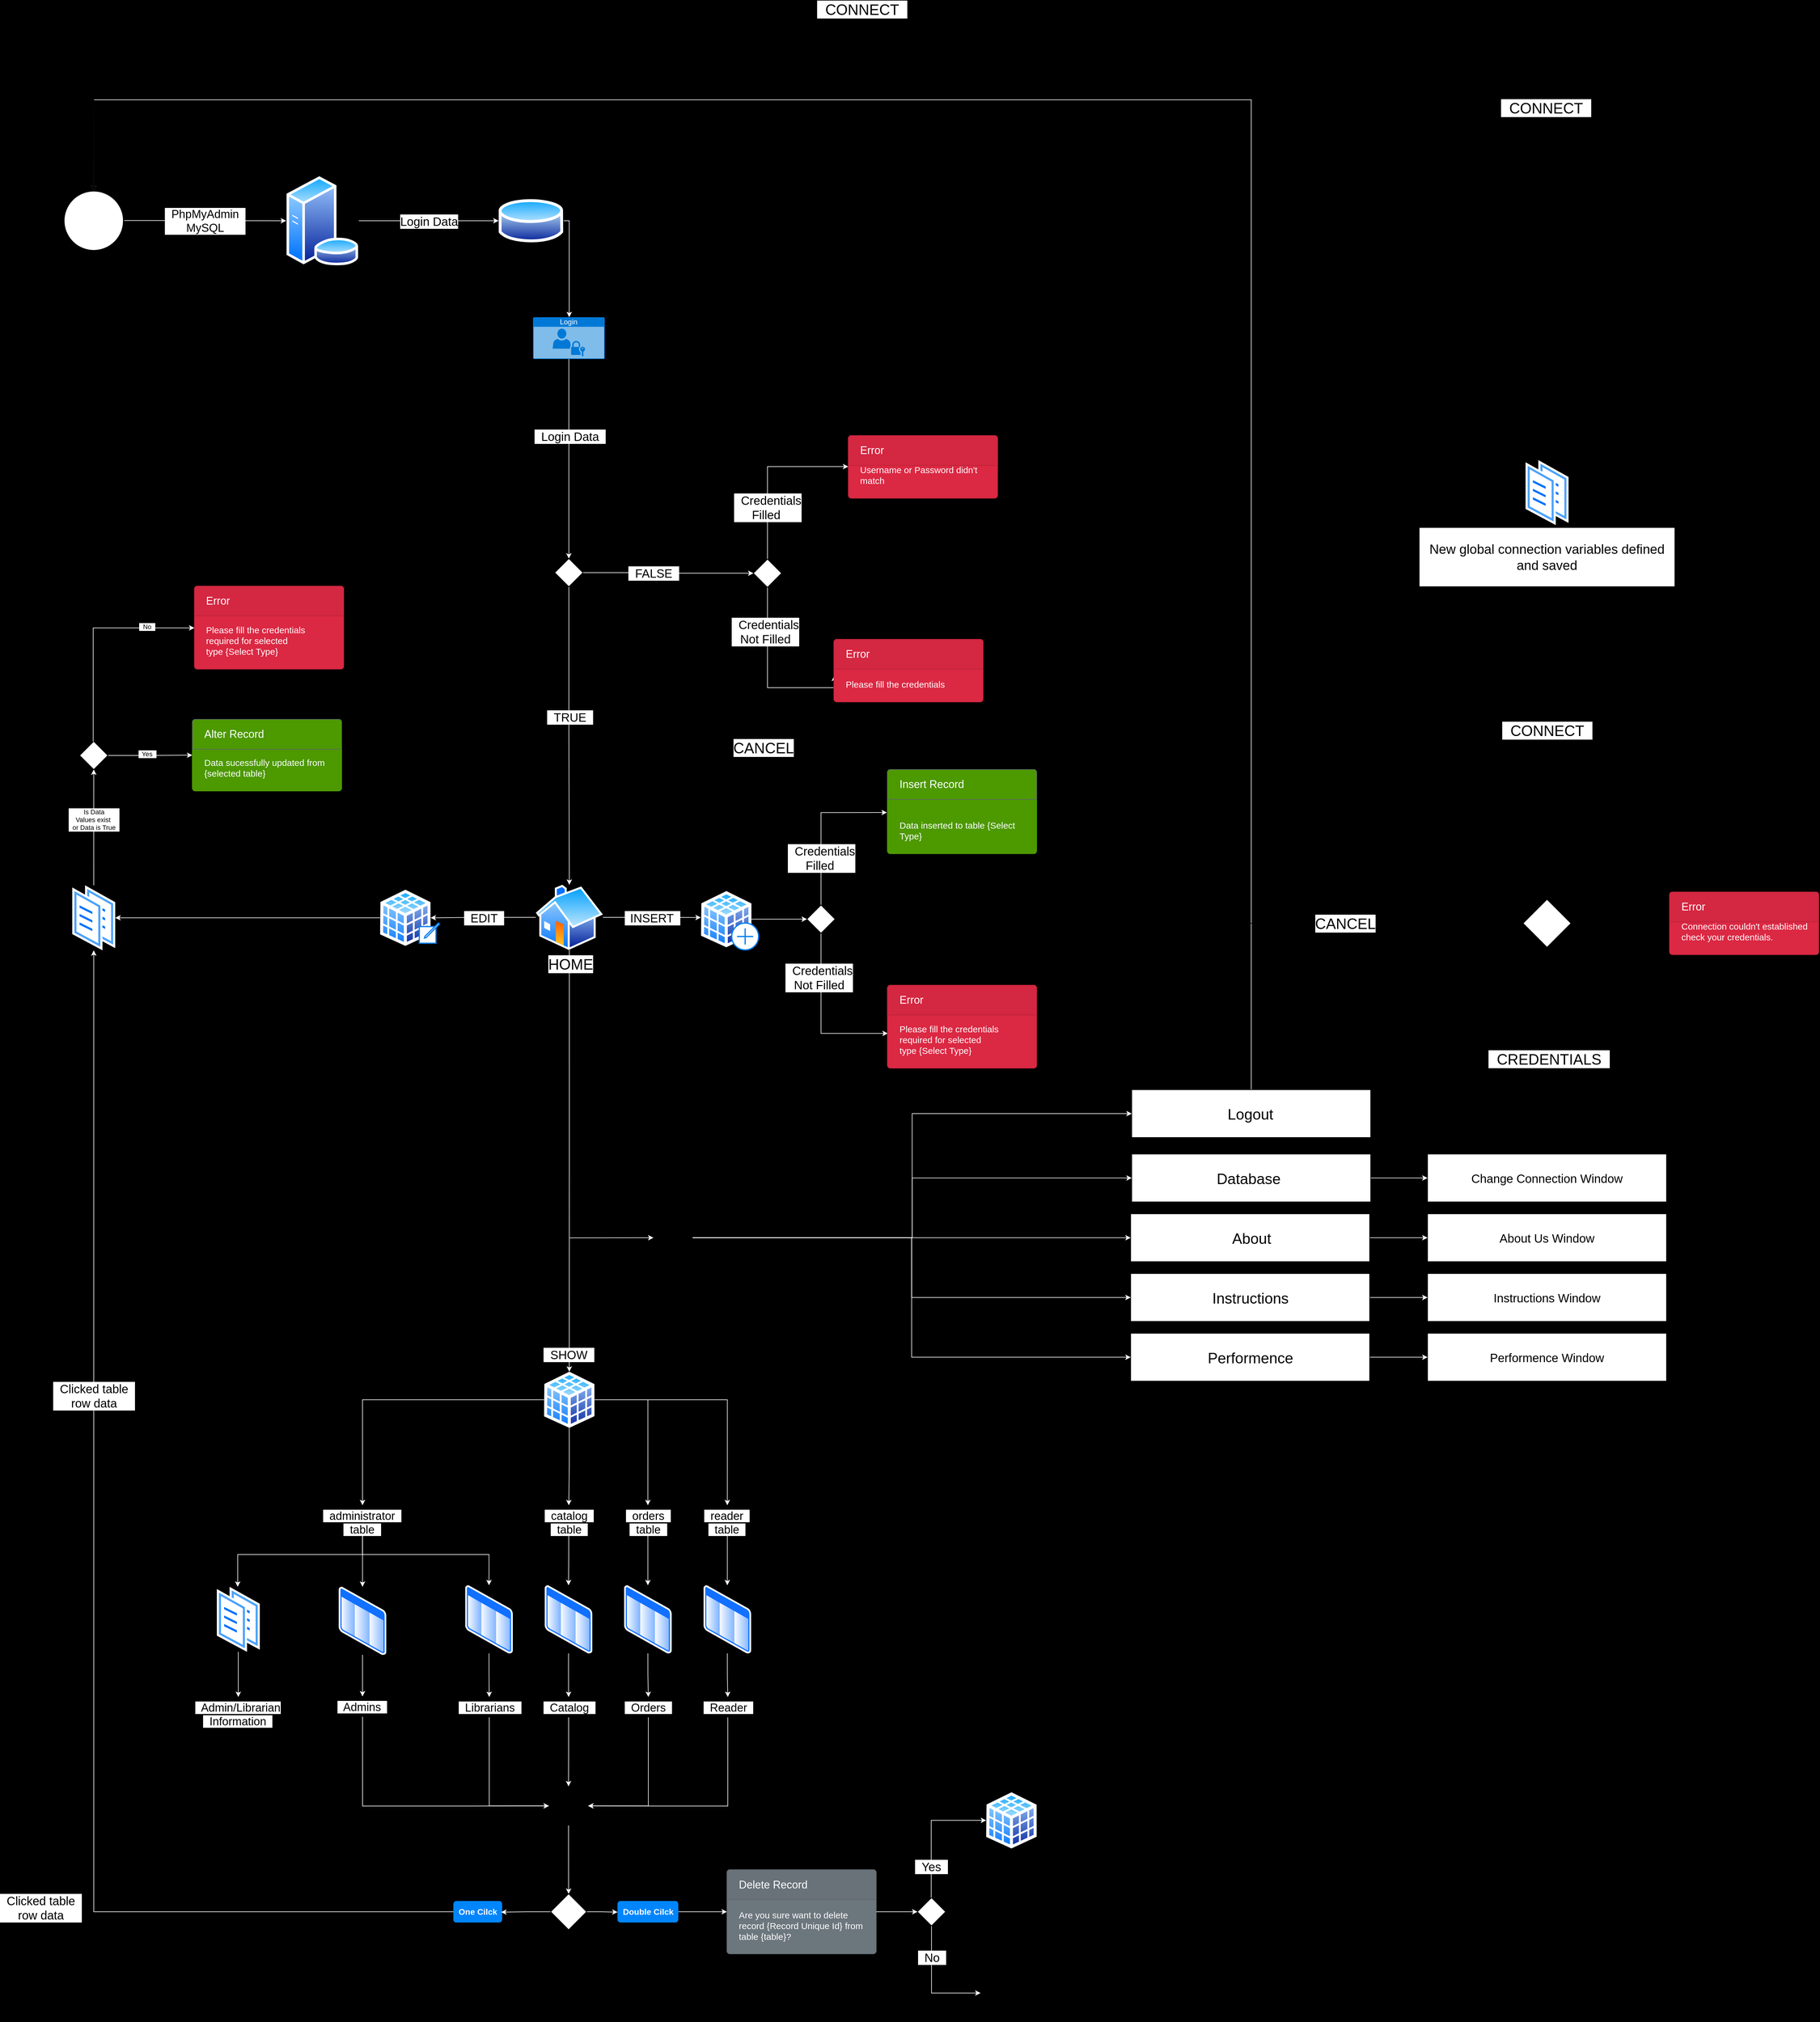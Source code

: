 <mxfile version="21.1.2" type="device">
  <diagram name="Page-1" id="e3a06f82-3646-2815-327d-82caf3d4e204">
    <mxGraphModel dx="4780" dy="3826" grid="0" gridSize="10" guides="1" tooltips="1" connect="1" arrows="1" fold="1" page="1" pageScale="1.5" pageWidth="1169" pageHeight="826" background="#000000" math="0" shadow="0">
      <root>
        <mxCell id="0" style=";html=1;" />
        <mxCell id="1" style=";html=1;" parent="0" />
        <mxCell id="ROPBf6oA_unDlz0H3pI--160" style="edgeStyle=orthogonalEdgeStyle;rounded=0;orthogonalLoop=1;jettySize=auto;html=1;entryX=0.5;entryY=0;entryDx=0;entryDy=0;entryPerimeter=0;strokeColor=#FFFFFF;" parent="1" edge="1">
          <mxGeometry relative="1" as="geometry">
            <mxPoint x="1248.89" y="-271.5" as="sourcePoint" />
            <mxPoint x="1258.37" y="-110" as="targetPoint" />
            <Array as="points">
              <mxPoint x="1258" y="-271" />
              <mxPoint x="1258" y="-110" />
            </Array>
          </mxGeometry>
        </mxCell>
        <mxCell id="ROPBf6oA_unDlz0H3pI--24" value="" style="image;aspect=fixed;perimeter=ellipsePerimeter;html=1;align=center;shadow=0;dashed=0;spacingTop=3;image=img/lib/active_directory/database.svg;" parent="1" vertex="1">
          <mxGeometry x="1139.78" y="-311.5" width="108.11" height="80" as="geometry" />
        </mxCell>
        <mxCell id="ROPBf6oA_unDlz0H3pI--25" value="" style="endArrow=classic;html=1;rounded=0;strokeColor=#FFFFFF;" parent="1" edge="1">
          <mxGeometry relative="1" as="geometry">
            <mxPoint x="511.97" y="-271.88" as="sourcePoint" />
            <mxPoint x="783.97" y="-271.5" as="targetPoint" />
          </mxGeometry>
        </mxCell>
        <mxCell id="ROPBf6oA_unDlz0H3pI--26" value="&lt;font style=&quot;font-size: 19px;&quot;&gt;&amp;nbsp; PhpMyAdmin&amp;nbsp;&amp;nbsp;&lt;br&gt;MySQL&lt;/font&gt;" style="edgeLabel;resizable=0;html=1;align=center;verticalAlign=middle;" parent="ROPBf6oA_unDlz0H3pI--25" connectable="0" vertex="1">
          <mxGeometry relative="1" as="geometry" />
        </mxCell>
        <mxCell id="ROPBf6oA_unDlz0H3pI--49" style="edgeStyle=orthogonalEdgeStyle;rounded=0;orthogonalLoop=1;jettySize=auto;html=1;entryX=0.5;entryY=0;entryDx=0;entryDy=0;strokeColor=#FFFFFF;" parent="1" source="ROPBf6oA_unDlz0H3pI--36" target="ROPBf6oA_unDlz0H3pI--41" edge="1">
          <mxGeometry relative="1" as="geometry" />
        </mxCell>
        <mxCell id="ROPBf6oA_unDlz0H3pI--36" value="" style="image;aspect=fixed;perimeter=ellipsePerimeter;html=1;align=center;shadow=0;dashed=0;spacingTop=3;image=img/lib/active_directory/list.svg;" parent="1" vertex="1">
          <mxGeometry x="1216.93" y="2012.5" width="79.8" height="114" as="geometry" />
        </mxCell>
        <mxCell id="ROPBf6oA_unDlz0H3pI--48" style="edgeStyle=orthogonalEdgeStyle;rounded=0;orthogonalLoop=1;jettySize=auto;html=1;entryX=0.5;entryY=0;entryDx=0;entryDy=0;strokeColor=#FFFFFF;" parent="1" source="ROPBf6oA_unDlz0H3pI--37" target="ROPBf6oA_unDlz0H3pI--44" edge="1">
          <mxGeometry relative="1" as="geometry" />
        </mxCell>
        <mxCell id="ROPBf6oA_unDlz0H3pI--37" value="" style="image;aspect=fixed;perimeter=ellipsePerimeter;html=1;align=center;shadow=0;dashed=0;spacingTop=3;image=img/lib/active_directory/list.svg;" parent="1" vertex="1">
          <mxGeometry x="1349.78" y="2012.5" width="79.8" height="114" as="geometry" />
        </mxCell>
        <mxCell id="ROPBf6oA_unDlz0H3pI--46" style="edgeStyle=orthogonalEdgeStyle;rounded=0;orthogonalLoop=1;jettySize=auto;html=1;entryX=0.5;entryY=0;entryDx=0;entryDy=0;strokeColor=#FFFFFF;" parent="1" source="ROPBf6oA_unDlz0H3pI--38" target="ROPBf6oA_unDlz0H3pI--45" edge="1">
          <mxGeometry relative="1" as="geometry" />
        </mxCell>
        <mxCell id="ROPBf6oA_unDlz0H3pI--38" value="" style="image;aspect=fixed;perimeter=ellipsePerimeter;html=1;align=center;shadow=0;dashed=0;spacingTop=3;image=img/lib/active_directory/list.svg;" parent="1" vertex="1">
          <mxGeometry x="1482.78" y="2012.5" width="79.8" height="114" as="geometry" />
        </mxCell>
        <mxCell id="ROPBf6oA_unDlz0H3pI--50" style="edgeStyle=orthogonalEdgeStyle;rounded=0;orthogonalLoop=1;jettySize=auto;html=1;entryX=0.5;entryY=0;entryDx=0;entryDy=0;strokeColor=#FFFFFF;" parent="1" source="ROPBf6oA_unDlz0H3pI--39" target="ROPBf6oA_unDlz0H3pI--42" edge="1">
          <mxGeometry relative="1" as="geometry" />
        </mxCell>
        <mxCell id="ROPBf6oA_unDlz0H3pI--39" value="" style="image;aspect=fixed;perimeter=ellipsePerimeter;html=1;align=center;shadow=0;dashed=0;spacingTop=3;image=img/lib/active_directory/list.svg;" parent="1" vertex="1">
          <mxGeometry x="1083.78" y="2012.5" width="79.8" height="114" as="geometry" />
        </mxCell>
        <mxCell id="ROPBf6oA_unDlz0H3pI--51" style="edgeStyle=orthogonalEdgeStyle;rounded=0;orthogonalLoop=1;jettySize=auto;html=1;entryX=0.5;entryY=0;entryDx=0;entryDy=0;strokeColor=#FFFFFF;" parent="1" source="ROPBf6oA_unDlz0H3pI--40" target="ROPBf6oA_unDlz0H3pI--43" edge="1">
          <mxGeometry relative="1" as="geometry" />
        </mxCell>
        <mxCell id="ROPBf6oA_unDlz0H3pI--40" value="" style="image;aspect=fixed;perimeter=ellipsePerimeter;html=1;align=center;shadow=0;dashed=0;spacingTop=3;image=img/lib/active_directory/list.svg;" parent="1" vertex="1">
          <mxGeometry x="872.01" y="2015" width="79.8" height="114" as="geometry" />
        </mxCell>
        <mxCell id="ROPBf6oA_unDlz0H3pI--79" style="edgeStyle=orthogonalEdgeStyle;rounded=0;orthogonalLoop=1;jettySize=auto;html=1;entryX=0.5;entryY=0;entryDx=0;entryDy=0;strokeColor=#FFFFFF;" parent="1" source="ROPBf6oA_unDlz0H3pI--41" target="ROPBf6oA_unDlz0H3pI--77" edge="1">
          <mxGeometry relative="1" as="geometry" />
        </mxCell>
        <mxCell id="ROPBf6oA_unDlz0H3pI--41" value="&lt;span style=&quot;color: rgb(0, 0, 0); font-family: Helvetica; font-size: 19px; font-style: normal; font-variant-ligatures: normal; font-variant-caps: normal; font-weight: 400; letter-spacing: normal; orphans: 2; text-align: center; text-indent: 0px; text-transform: none; widows: 2; word-spacing: 0px; -webkit-text-stroke-width: 0px; background-color: rgb(255, 255, 255); text-decoration-thickness: initial; text-decoration-style: initial; text-decoration-color: initial; float: none; display: inline !important;&quot;&gt;&amp;nbsp; Catalog&amp;nbsp;&amp;nbsp;&lt;/span&gt;" style="text;whiteSpace=wrap;html=1;" parent="1" vertex="1">
          <mxGeometry x="1212.61" y="2199.5" width="88.77" height="34" as="geometry" />
        </mxCell>
        <mxCell id="ROPBf6oA_unDlz0H3pI--83" style="edgeStyle=orthogonalEdgeStyle;rounded=0;orthogonalLoop=1;jettySize=auto;html=1;entryX=0;entryY=0.5;entryDx=0;entryDy=0;strokeColor=#FFFFFF;" parent="1" source="ROPBf6oA_unDlz0H3pI--42" target="ROPBf6oA_unDlz0H3pI--77" edge="1">
          <mxGeometry relative="1" as="geometry">
            <Array as="points">
              <mxPoint x="1124" y="2382" />
            </Array>
          </mxGeometry>
        </mxCell>
        <mxCell id="ROPBf6oA_unDlz0H3pI--42" value="&lt;div style=&quot;text-align: center;&quot;&gt;&lt;span style=&quot;font-size: 19px; background-color: rgb(255, 255, 255);&quot;&gt;&amp;nbsp; Librarians&amp;nbsp;&amp;nbsp;&lt;/span&gt;&lt;/div&gt;" style="text;whiteSpace=wrap;html=1;fontColor=#000000;" parent="1" vertex="1">
          <mxGeometry x="1070.78" y="2199.5" width="106.6" height="34" as="geometry" />
        </mxCell>
        <mxCell id="ROPBf6oA_unDlz0H3pI--84" style="edgeStyle=orthogonalEdgeStyle;rounded=0;orthogonalLoop=1;jettySize=auto;html=1;entryX=0;entryY=0.5;entryDx=0;entryDy=0;strokeColor=#FFFFFF;" parent="1" source="ROPBf6oA_unDlz0H3pI--43" target="ROPBf6oA_unDlz0H3pI--77" edge="1">
          <mxGeometry relative="1" as="geometry">
            <Array as="points">
              <mxPoint x="912" y="2382" />
              <mxPoint x="1090" y="2382" />
            </Array>
          </mxGeometry>
        </mxCell>
        <mxCell id="ROPBf6oA_unDlz0H3pI--43" value="&lt;div style=&quot;text-align: center;&quot;&gt;&lt;span style=&quot;font-size: 19px; background-color: rgb(255, 255, 255);&quot;&gt;&amp;nbsp; Admins&amp;nbsp;&amp;nbsp;&lt;/span&gt;&lt;/div&gt;" style="text;whiteSpace=wrap;html=1;fontColor=#000000;" parent="1" vertex="1">
          <mxGeometry x="867.58" y="2198.5" width="88.65" height="34" as="geometry" />
        </mxCell>
        <mxCell id="ROPBf6oA_unDlz0H3pI--81" style="edgeStyle=orthogonalEdgeStyle;rounded=0;orthogonalLoop=1;jettySize=auto;html=1;entryX=1;entryY=0.5;entryDx=0;entryDy=0;strokeColor=#FFFFFF;" parent="1" source="ROPBf6oA_unDlz0H3pI--44" target="ROPBf6oA_unDlz0H3pI--77" edge="1">
          <mxGeometry relative="1" as="geometry">
            <Array as="points">
              <mxPoint x="1390" y="2382" />
            </Array>
          </mxGeometry>
        </mxCell>
        <mxCell id="ROPBf6oA_unDlz0H3pI--44" value="&lt;span style=&quot;color: rgb(0, 0, 0); font-family: Helvetica; font-size: 19px; font-style: normal; font-variant-ligatures: normal; font-variant-caps: normal; font-weight: 400; letter-spacing: normal; orphans: 2; text-align: center; text-indent: 0px; text-transform: none; widows: 2; word-spacing: 0px; -webkit-text-stroke-width: 0px; background-color: rgb(255, 255, 255); text-decoration-thickness: initial; text-decoration-style: initial; text-decoration-color: initial; float: none; display: inline !important;&quot;&gt;&amp;nbsp; Orders&amp;nbsp;&amp;nbsp;&lt;/span&gt;" style="text;whiteSpace=wrap;html=1;" parent="1" vertex="1">
          <mxGeometry x="1348.52" y="2199.5" width="83.86" height="34" as="geometry" />
        </mxCell>
        <mxCell id="ROPBf6oA_unDlz0H3pI--82" style="edgeStyle=orthogonalEdgeStyle;rounded=0;orthogonalLoop=1;jettySize=auto;html=1;entryX=1;entryY=0.5;entryDx=0;entryDy=0;strokeColor=#FFFFFF;" parent="1" source="ROPBf6oA_unDlz0H3pI--45" target="ROPBf6oA_unDlz0H3pI--77" edge="1">
          <mxGeometry relative="1" as="geometry">
            <Array as="points">
              <mxPoint x="1523" y="2382" />
              <mxPoint x="1385" y="2382" />
            </Array>
          </mxGeometry>
        </mxCell>
        <mxCell id="ROPBf6oA_unDlz0H3pI--45" value="&lt;span style=&quot;color: rgb(0, 0, 0); font-family: Helvetica; font-size: 19px; font-style: normal; font-variant-ligatures: normal; font-variant-caps: normal; font-weight: 400; letter-spacing: normal; orphans: 2; text-align: center; text-indent: 0px; text-transform: none; widows: 2; word-spacing: 0px; -webkit-text-stroke-width: 0px; background-color: rgb(255, 255, 255); text-decoration-thickness: initial; text-decoration-style: initial; text-decoration-color: initial; float: none; display: inline !important;&quot;&gt;&amp;nbsp; Reader&amp;nbsp;&amp;nbsp;&lt;/span&gt;" style="text;whiteSpace=wrap;html=1;" parent="1" vertex="1">
          <mxGeometry x="1480.52" y="2199.5" width="85.86" height="34" as="geometry" />
        </mxCell>
        <mxCell id="ROPBf6oA_unDlz0H3pI--59" style="edgeStyle=orthogonalEdgeStyle;rounded=0;orthogonalLoop=1;jettySize=auto;html=1;entryX=0.5;entryY=0;entryDx=0;entryDy=0;strokeColor=#FFFFFF;" parent="1" source="ROPBf6oA_unDlz0H3pI--52" target="ROPBf6oA_unDlz0H3pI--40" edge="1">
          <mxGeometry relative="1" as="geometry" />
        </mxCell>
        <mxCell id="ROPBf6oA_unDlz0H3pI--60" style="edgeStyle=orthogonalEdgeStyle;rounded=0;orthogonalLoop=1;jettySize=auto;html=1;entryX=0.5;entryY=0;entryDx=0;entryDy=0;strokeColor=#FFFFFF;" parent="1" source="ROPBf6oA_unDlz0H3pI--52" target="ROPBf6oA_unDlz0H3pI--39" edge="1">
          <mxGeometry relative="1" as="geometry">
            <Array as="points">
              <mxPoint x="912" y="1961" />
              <mxPoint x="1124" y="1961" />
            </Array>
          </mxGeometry>
        </mxCell>
        <mxCell id="ROPBf6oA_unDlz0H3pI--74" style="edgeStyle=orthogonalEdgeStyle;rounded=0;orthogonalLoop=1;jettySize=auto;html=1;entryX=0.5;entryY=0;entryDx=0;entryDy=0;strokeColor=#FFFFFF;" parent="1" source="ROPBf6oA_unDlz0H3pI--52" target="ROPBf6oA_unDlz0H3pI--73" edge="1">
          <mxGeometry relative="1" as="geometry">
            <Array as="points">
              <mxPoint x="912" y="1961" />
              <mxPoint x="703" y="1961" />
              <mxPoint x="703" y="2015" />
            </Array>
          </mxGeometry>
        </mxCell>
        <mxCell id="ROPBf6oA_unDlz0H3pI--52" value="&lt;div style=&quot;text-align: center;&quot;&gt;&lt;span style=&quot;font-size: 19px; background-color: rgb(255, 255, 255);&quot;&gt;&amp;nbsp; administrator&amp;nbsp;&amp;nbsp;&lt;/span&gt;&lt;/div&gt;&lt;div style=&quot;text-align: center;&quot;&gt;&lt;span style=&quot;font-size: 19px; background-color: rgb(255, 255, 255);&quot;&gt;&amp;nbsp; table&amp;nbsp;&amp;nbsp;&lt;/span&gt;&lt;/div&gt;" style="text;whiteSpace=wrap;html=1;fontColor=#000000;" parent="1" vertex="1">
          <mxGeometry x="844.41" y="1878.5" width="135" height="34" as="geometry" />
        </mxCell>
        <mxCell id="ROPBf6oA_unDlz0H3pI--61" style="edgeStyle=orthogonalEdgeStyle;rounded=0;orthogonalLoop=1;jettySize=auto;html=1;entryX=0.5;entryY=0;entryDx=0;entryDy=0;strokeColor=#FFFFFF;" parent="1" source="ROPBf6oA_unDlz0H3pI--53" target="ROPBf6oA_unDlz0H3pI--36" edge="1">
          <mxGeometry relative="1" as="geometry" />
        </mxCell>
        <mxCell id="ROPBf6oA_unDlz0H3pI--53" value="&lt;div style=&quot;text-align: center;&quot;&gt;&lt;span style=&quot;font-size: 19px; background-color: rgb(255, 255, 255);&quot;&gt;&amp;nbsp; catalog&amp;nbsp;&amp;nbsp;&lt;/span&gt;&lt;/div&gt;&lt;div style=&quot;text-align: center;&quot;&gt;&lt;span style=&quot;font-size: 19px; background-color: rgb(255, 255, 255);&quot;&gt;&amp;nbsp; table&amp;nbsp;&amp;nbsp;&lt;/span&gt;&lt;/div&gt;" style="text;whiteSpace=wrap;html=1;fontColor=#000000;" parent="1" vertex="1">
          <mxGeometry x="1214.73" y="1878.5" width="85" height="34" as="geometry" />
        </mxCell>
        <mxCell id="ROPBf6oA_unDlz0H3pI--63" style="edgeStyle=orthogonalEdgeStyle;rounded=0;orthogonalLoop=1;jettySize=auto;html=1;entryX=0.5;entryY=0;entryDx=0;entryDy=0;strokeColor=#FFFFFF;" parent="1" source="ROPBf6oA_unDlz0H3pI--54" target="ROPBf6oA_unDlz0H3pI--37" edge="1">
          <mxGeometry relative="1" as="geometry" />
        </mxCell>
        <mxCell id="ROPBf6oA_unDlz0H3pI--54" value="&lt;div style=&quot;text-align: center;&quot;&gt;&lt;span style=&quot;font-size: 19px; background-color: rgb(255, 255, 255);&quot;&gt;&amp;nbsp; orders&amp;nbsp;&amp;nbsp;&lt;/span&gt;&lt;/div&gt;&lt;div style=&quot;text-align: center;&quot;&gt;&lt;span style=&quot;font-size: 19px; background-color: rgb(255, 255, 255);&quot;&gt;&amp;nbsp; table&amp;nbsp;&amp;nbsp;&lt;/span&gt;&lt;/div&gt;" style="text;whiteSpace=wrap;html=1;fontColor=#000000;" parent="1" vertex="1">
          <mxGeometry x="1351.18" y="1878.5" width="77" height="34" as="geometry" />
        </mxCell>
        <mxCell id="ROPBf6oA_unDlz0H3pI--64" style="edgeStyle=orthogonalEdgeStyle;rounded=0;orthogonalLoop=1;jettySize=auto;html=1;entryX=0.5;entryY=0;entryDx=0;entryDy=0;strokeColor=#FFFFFF;" parent="1" source="ROPBf6oA_unDlz0H3pI--55" target="ROPBf6oA_unDlz0H3pI--38" edge="1">
          <mxGeometry relative="1" as="geometry" />
        </mxCell>
        <mxCell id="ROPBf6oA_unDlz0H3pI--55" value="&lt;div style=&quot;text-align: center;&quot;&gt;&lt;span style=&quot;font-size: 19px; background-color: rgb(255, 255, 255);&quot;&gt;&amp;nbsp; reader&amp;nbsp;&amp;nbsp;&lt;/span&gt;&lt;/div&gt;&lt;div style=&quot;text-align: center;&quot;&gt;&lt;span style=&quot;font-size: 19px; background-color: rgb(255, 255, 255);&quot;&gt;&amp;nbsp; table&amp;nbsp;&amp;nbsp;&lt;/span&gt;&lt;/div&gt;" style="text;whiteSpace=wrap;html=1;fontColor=#000000;" parent="1" vertex="1">
          <mxGeometry x="1482.18" y="1878.5" width="81" height="34" as="geometry" />
        </mxCell>
        <mxCell id="ROPBf6oA_unDlz0H3pI--65" style="edgeStyle=orthogonalEdgeStyle;rounded=0;orthogonalLoop=1;jettySize=auto;html=1;entryX=0.5;entryY=0;entryDx=0;entryDy=0;strokeColor=#FFFFFF;" parent="1" source="ROPBf6oA_unDlz0H3pI--57" target="ROPBf6oA_unDlz0H3pI--52" edge="1">
          <mxGeometry relative="1" as="geometry" />
        </mxCell>
        <mxCell id="ROPBf6oA_unDlz0H3pI--66" style="edgeStyle=orthogonalEdgeStyle;rounded=0;orthogonalLoop=1;jettySize=auto;html=1;entryX=0.5;entryY=0;entryDx=0;entryDy=0;strokeColor=#FFFFFF;" parent="1" source="ROPBf6oA_unDlz0H3pI--57" target="ROPBf6oA_unDlz0H3pI--53" edge="1">
          <mxGeometry relative="1" as="geometry" />
        </mxCell>
        <mxCell id="ROPBf6oA_unDlz0H3pI--67" style="edgeStyle=orthogonalEdgeStyle;rounded=0;orthogonalLoop=1;jettySize=auto;html=1;entryX=0.5;entryY=0;entryDx=0;entryDy=0;strokeColor=#FFFFFF;" parent="1" source="ROPBf6oA_unDlz0H3pI--57" target="ROPBf6oA_unDlz0H3pI--54" edge="1">
          <mxGeometry relative="1" as="geometry" />
        </mxCell>
        <mxCell id="ROPBf6oA_unDlz0H3pI--68" style="edgeStyle=orthogonalEdgeStyle;rounded=0;orthogonalLoop=1;jettySize=auto;html=1;entryX=0.5;entryY=0;entryDx=0;entryDy=0;strokeColor=#FFFFFF;" parent="1" source="ROPBf6oA_unDlz0H3pI--57" target="ROPBf6oA_unDlz0H3pI--55" edge="1">
          <mxGeometry relative="1" as="geometry" />
        </mxCell>
        <mxCell id="ROPBf6oA_unDlz0H3pI--57" value="" style="image;aspect=fixed;perimeter=ellipsePerimeter;html=1;align=center;shadow=0;dashed=0;spacingTop=3;image=img/lib/active_directory/database_cube.svg;" parent="1" vertex="1">
          <mxGeometry x="1215.76" y="1655" width="84.6" height="94" as="geometry" />
        </mxCell>
        <mxCell id="ROPBf6oA_unDlz0H3pI--179" style="edgeStyle=orthogonalEdgeStyle;rounded=0;orthogonalLoop=1;jettySize=auto;html=1;entryX=0;entryY=0.5;entryDx=0;entryDy=0;strokeColor=#FFFFFF;" parent="1" source="ROPBf6oA_unDlz0H3pI--69" target="ROPBf6oA_unDlz0H3pI--24" edge="1">
          <mxGeometry relative="1" as="geometry" />
        </mxCell>
        <mxCell id="ROPBf6oA_unDlz0H3pI--180" value="&lt;font style=&quot;font-size: 20px;&quot;&gt;Login Data&lt;/font&gt;" style="edgeLabel;html=1;align=center;verticalAlign=middle;resizable=0;points=[];" parent="ROPBf6oA_unDlz0H3pI--179" vertex="1" connectable="0">
          <mxGeometry x="-0.209" y="-3" relative="1" as="geometry">
            <mxPoint x="25" y="-3" as="offset" />
          </mxGeometry>
        </mxCell>
        <mxCell id="ROPBf6oA_unDlz0H3pI--69" value="" style="image;aspect=fixed;perimeter=ellipsePerimeter;html=1;align=center;shadow=0;dashed=0;spacingTop=3;image=img/lib/active_directory/database_server.svg;" parent="1" vertex="1">
          <mxGeometry x="783.52" y="-346" width="122.18" height="149" as="geometry" />
        </mxCell>
        <mxCell id="ROPBf6oA_unDlz0H3pI--76" style="edgeStyle=orthogonalEdgeStyle;rounded=0;orthogonalLoop=1;jettySize=auto;html=1;entryX=0.5;entryY=0;entryDx=0;entryDy=0;strokeColor=#FFFFFF;" parent="1" source="ROPBf6oA_unDlz0H3pI--73" target="ROPBf6oA_unDlz0H3pI--75" edge="1">
          <mxGeometry relative="1" as="geometry" />
        </mxCell>
        <mxCell id="ROPBf6oA_unDlz0H3pI--73" value="" style="image;aspect=fixed;perimeter=ellipsePerimeter;html=1;align=center;shadow=0;dashed=0;spacingTop=3;image=img/lib/active_directory/documents.svg;" parent="1" vertex="1">
          <mxGeometry x="668" y="2015" width="71.94" height="109" as="geometry" />
        </mxCell>
        <mxCell id="ROPBf6oA_unDlz0H3pI--75" value="&lt;div style=&quot;text-align: center;&quot;&gt;&lt;span style=&quot;font-size: 19px; background-color: rgb(255, 255, 255);&quot;&gt;&amp;nbsp; Admin/Librarian&lt;/span&gt;&lt;/div&gt;&lt;div style=&quot;text-align: center;&quot;&gt;&lt;span style=&quot;font-size: 19px; background-color: rgb(255, 255, 255);&quot;&gt;&amp;nbsp; Information&amp;nbsp;&amp;nbsp;&lt;/span&gt;&lt;/div&gt;" style="text;whiteSpace=wrap;html=1;fontColor=#000000;" parent="1" vertex="1">
          <mxGeometry x="630.47" y="2199.5" width="147" height="34" as="geometry" />
        </mxCell>
        <mxCell id="ROPBf6oA_unDlz0H3pI--121" style="edgeStyle=orthogonalEdgeStyle;rounded=0;orthogonalLoop=1;jettySize=auto;html=1;entryX=0.5;entryY=0;entryDx=0;entryDy=0;strokeColor=#FFFFFF;" parent="1" source="ROPBf6oA_unDlz0H3pI--77" target="ROPBf6oA_unDlz0H3pI--117" edge="1">
          <mxGeometry relative="1" as="geometry" />
        </mxCell>
        <mxCell id="ROPBf6oA_unDlz0H3pI--77" value="" style="shape=image;html=1;verticalAlign=top;verticalLabelPosition=bottom;labelBackgroundColor=#FFFFFF;imageAspect=0;aspect=fixed;image=https://cdn1.iconfinder.com/data/icons/hawcons/32/699552-icon-27-one-finger-click-128.png;fontColor=#FFFFFF;imageBackground=none;imageBorder=none;" parent="1" vertex="1">
          <mxGeometry x="1224.08" y="2349" width="65.5" height="65.5" as="geometry" />
        </mxCell>
        <mxCell id="ROPBf6oA_unDlz0H3pI--128" style="edgeStyle=orthogonalEdgeStyle;rounded=0;orthogonalLoop=1;jettySize=auto;html=1;entryX=0.5;entryY=1;entryDx=0;entryDy=0;strokeColor=#FFFFFF;" parent="1" source="ROPBf6oA_unDlz0H3pI--85" target="ROPBf6oA_unDlz0H3pI--127" edge="1">
          <mxGeometry width="421.003" height="1962.002" relative="1" as="geometry" />
        </mxCell>
        <mxCell id="ROPBf6oA_unDlz0H3pI--129" value="&lt;font style=&quot;font-size: 20px;&quot;&gt;&amp;nbsp; Clicked table&amp;nbsp;&amp;nbsp;&lt;br&gt;row data&lt;/font&gt;" style="edgeLabel;html=1;align=center;verticalAlign=middle;resizable=0;points=[];" parent="ROPBf6oA_unDlz0H3pI--128" vertex="1" connectable="0">
          <mxGeometry x="0.222" y="-1" relative="1" as="geometry">
            <mxPoint x="-1" y="-115" as="offset" />
          </mxGeometry>
        </mxCell>
        <mxCell id="ROPBf6oA_unDlz0H3pI--130" value="&lt;font style=&quot;font-size: 20px;&quot;&gt;&amp;nbsp; Clicked table&amp;nbsp;&amp;nbsp;&lt;br&gt;row data&lt;/font&gt;" style="edgeLabel;html=1;align=center;verticalAlign=middle;resizable=0;points=[];" parent="ROPBf6oA_unDlz0H3pI--128" vertex="1" connectable="0">
          <mxGeometry x="373.003" y="2552.002" as="geometry" />
        </mxCell>
        <mxCell id="ROPBf6oA_unDlz0H3pI--85" value="&amp;nbsp;One Cilck" style="html=1;shadow=0;dashed=0;shape=mxgraph.bootstrap.rrect;rSize=5;strokeColor=none;strokeWidth=1;fillColor=#0085FC;fontColor=#FFFFFF;whiteSpace=wrap;align=left;verticalAlign=middle;spacingLeft=0;fontStyle=1;fontSize=14;spacing=5;" parent="1" vertex="1">
          <mxGeometry x="1064" y="2541" width="81.68" height="36" as="geometry" />
        </mxCell>
        <mxCell id="ROPBf6oA_unDlz0H3pI--94" style="edgeStyle=orthogonalEdgeStyle;rounded=0;orthogonalLoop=1;jettySize=auto;html=1;fontColor=#FFFFFF;strokeColor=#FFFFFF;" parent="1" source="ROPBf6oA_unDlz0H3pI--86" target="ROPBf6oA_unDlz0H3pI--89" edge="1">
          <mxGeometry relative="1" as="geometry" />
        </mxCell>
        <mxCell id="ROPBf6oA_unDlz0H3pI--86" value="&amp;nbsp;Double Cilck" style="html=1;shadow=0;dashed=0;shape=mxgraph.bootstrap.rrect;rSize=5;strokeColor=none;strokeWidth=1;fillColor=#0085FC;fontColor=#FFFFFF;whiteSpace=wrap;align=left;verticalAlign=middle;spacingLeft=0;fontStyle=1;fontSize=14;spacing=5;" parent="1" vertex="1">
          <mxGeometry x="1338.74" y="2541" width="101.89" height="36" as="geometry" />
        </mxCell>
        <mxCell id="ROPBf6oA_unDlz0H3pI--97" value="&lt;font style=&quot;font-size: 20px;&quot;&gt;&amp;nbsp; Yes&amp;nbsp;&amp;nbsp;&lt;/font&gt;" style="edgeStyle=orthogonalEdgeStyle;rounded=0;orthogonalLoop=1;jettySize=auto;html=1;entryX=0;entryY=0.5;entryDx=0;entryDy=0;strokeColor=#FFFFFF;" parent="1" source="ROPBf6oA_unDlz0H3pI--89" target="ROPBf6oA_unDlz0H3pI--96" edge="1">
          <mxGeometry relative="1" as="geometry" />
        </mxCell>
        <mxCell id="ROPBf6oA_unDlz0H3pI--102" style="edgeStyle=orthogonalEdgeStyle;rounded=0;orthogonalLoop=1;jettySize=auto;html=1;entryX=0;entryY=0.5;entryDx=0;entryDy=0;strokeColor=#FFFFFF;" parent="1" source="ROPBf6oA_unDlz0H3pI--113" target="ROPBf6oA_unDlz0H3pI--101" edge="1">
          <mxGeometry relative="1" as="geometry">
            <Array as="points">
              <mxPoint x="1864" y="2559" />
              <mxPoint x="1864" y="2695" />
            </Array>
          </mxGeometry>
        </mxCell>
        <mxCell id="ROPBf6oA_unDlz0H3pI--116" value="&lt;font style=&quot;font-size: 20px;&quot;&gt;&amp;nbsp; No&amp;nbsp;&amp;nbsp;&lt;/font&gt;" style="edgeLabel;html=1;align=center;verticalAlign=middle;resizable=0;points=[];" parent="ROPBf6oA_unDlz0H3pI--102" vertex="1" connectable="0">
          <mxGeometry x="-0.165" y="3" relative="1" as="geometry">
            <mxPoint x="-3" y="-29" as="offset" />
          </mxGeometry>
        </mxCell>
        <mxCell id="ROPBf6oA_unDlz0H3pI--89" value="&lt;font style=&quot;font-size: 15px;&quot;&gt;Are you sure want to delete record {Record Unique Id} from table {table}?&lt;/font&gt;" style="html=1;shadow=0;dashed=0;shape=mxgraph.bootstrap.rrect;rSize=5;strokeColor=#5B646A;html=1;whiteSpace=wrap;fillColor=#6C767D;fontColor=#ffffff;verticalAlign=bottom;align=left;spacing=20;spacingBottom=0;fontSize=14;" parent="1" vertex="1">
          <mxGeometry x="1522" y="2488.5" width="250" height="141" as="geometry" />
        </mxCell>
        <mxCell id="ROPBf6oA_unDlz0H3pI--90" value="Delete Record" style="html=1;shadow=0;dashed=0;shape=mxgraph.bootstrap.topButton;rSize=5;perimeter=none;whiteSpace=wrap;fillColor=#697279;strokeColor=#5B646A;fontColor=#ffffff;resizeWidth=1;fontSize=18;align=left;spacing=20;" parent="ROPBf6oA_unDlz0H3pI--89" vertex="1">
          <mxGeometry width="250" height="50" relative="1" as="geometry" />
        </mxCell>
        <mxCell id="ROPBf6oA_unDlz0H3pI--96" value="" style="image;aspect=fixed;perimeter=ellipsePerimeter;html=1;align=center;shadow=0;dashed=0;spacingTop=3;image=img/lib/active_directory/database_cube.svg;" parent="1" vertex="1">
          <mxGeometry x="1956" y="2359" width="84.6" height="94" as="geometry" />
        </mxCell>
        <mxCell id="ROPBf6oA_unDlz0H3pI--100" value="" style="shape=image;html=1;verticalAlign=top;verticalLabelPosition=bottom;labelBackgroundColor=#ffffff;imageAspect=0;aspect=fixed;image=https://cdn4.iconfinder.com/data/icons/essentials-74/24/013_-_Trash-128.png" parent="1" vertex="1">
          <mxGeometry x="2007" y="2414.5" width="45" height="45" as="geometry" />
        </mxCell>
        <mxCell id="ROPBf6oA_unDlz0H3pI--101" value="" style="shape=image;html=1;verticalAlign=top;verticalLabelPosition=bottom;labelBackgroundColor=#ffffff;imageAspect=0;aspect=fixed;image=https://cdn4.iconfinder.com/data/icons/evil-icons-user-interface/64/close2-128.png" parent="1" vertex="1">
          <mxGeometry x="1946.6" y="2648" width="94" height="94" as="geometry" />
        </mxCell>
        <mxCell id="ROPBf6oA_unDlz0H3pI--105" style="edgeStyle=orthogonalEdgeStyle;rounded=0;orthogonalLoop=1;jettySize=auto;html=1;entryX=0.495;entryY=-0.045;entryDx=0;entryDy=0;entryPerimeter=0;" parent="1" source="ROPBf6oA_unDlz0H3pI--104" target="ROPBf6oA_unDlz0H3pI--57" edge="1">
          <mxGeometry relative="1" as="geometry" />
        </mxCell>
        <mxCell id="ROPBf6oA_unDlz0H3pI--106" style="edgeStyle=orthogonalEdgeStyle;rounded=0;orthogonalLoop=1;jettySize=auto;html=1;entryX=0.5;entryY=0;entryDx=0;entryDy=0;strokeColor=#FFFFFF;" parent="1" source="ROPBf6oA_unDlz0H3pI--104" target="ROPBf6oA_unDlz0H3pI--57" edge="1">
          <mxGeometry relative="1" as="geometry" />
        </mxCell>
        <mxCell id="ROPBf6oA_unDlz0H3pI--111" value="&lt;font style=&quot;font-size: 20px;&quot;&gt;&amp;nbsp; SHOW&amp;nbsp;&amp;nbsp;&lt;/font&gt;" style="edgeLabel;html=1;align=center;verticalAlign=middle;resizable=0;points=[];" parent="ROPBf6oA_unDlz0H3pI--106" vertex="1" connectable="0">
          <mxGeometry x="-0.172" y="3" relative="1" as="geometry">
            <mxPoint x="-4" y="384" as="offset" />
          </mxGeometry>
        </mxCell>
        <mxCell id="HT7XqrY0LvsgJUHUfelm-1" value="&lt;font style=&quot;font-size: 25px;&quot;&gt;HOME&lt;/font&gt;" style="edgeLabel;html=1;align=center;verticalAlign=middle;resizable=0;points=[];" vertex="1" connectable="0" parent="ROPBf6oA_unDlz0H3pI--106">
          <mxGeometry x="-0.937" y="2" relative="1" as="geometry">
            <mxPoint y="1" as="offset" />
          </mxGeometry>
        </mxCell>
        <mxCell id="ROPBf6oA_unDlz0H3pI--108" style="edgeStyle=orthogonalEdgeStyle;rounded=0;orthogonalLoop=1;jettySize=auto;html=1;entryX=-0.003;entryY=0.471;entryDx=0;entryDy=0;entryPerimeter=0;strokeColor=#FFFFFF;" parent="1" source="ROPBf6oA_unDlz0H3pI--104" target="ROPBf6oA_unDlz0H3pI--107" edge="1">
          <mxGeometry relative="1" as="geometry" />
        </mxCell>
        <mxCell id="ROPBf6oA_unDlz0H3pI--112" value="&amp;nbsp; &amp;nbsp;&lt;font style=&quot;font-size: 20px;&quot;&gt;INSERT&amp;nbsp;&amp;nbsp;&lt;/font&gt;" style="edgeLabel;html=1;align=center;verticalAlign=middle;resizable=0;points=[];" parent="ROPBf6oA_unDlz0H3pI--108" vertex="1" connectable="0">
          <mxGeometry x="0.228" relative="1" as="geometry">
            <mxPoint x="-18" as="offset" />
          </mxGeometry>
        </mxCell>
        <mxCell id="ROPBf6oA_unDlz0H3pI--125" style="edgeStyle=orthogonalEdgeStyle;rounded=0;orthogonalLoop=1;jettySize=auto;html=1;entryX=1;entryY=0.5;entryDx=0;entryDy=0;strokeColor=#FFFFFF;" parent="1" source="ROPBf6oA_unDlz0H3pI--104" target="ROPBf6oA_unDlz0H3pI--122" edge="1">
          <mxGeometry relative="1" as="geometry" />
        </mxCell>
        <mxCell id="ROPBf6oA_unDlz0H3pI--126" value="&lt;font style=&quot;font-size: 20px;&quot;&gt;&amp;nbsp; EDIT&amp;nbsp;&amp;nbsp;&lt;/font&gt;" style="edgeLabel;html=1;align=center;verticalAlign=middle;resizable=0;points=[];" parent="ROPBf6oA_unDlz0H3pI--125" vertex="1" connectable="0">
          <mxGeometry x="0.269" relative="1" as="geometry">
            <mxPoint x="24" y="-1" as="offset" />
          </mxGeometry>
        </mxCell>
        <mxCell id="ROPBf6oA_unDlz0H3pI--104" value="" style="image;aspect=fixed;perimeter=ellipsePerimeter;html=1;align=center;shadow=0;dashed=0;spacingTop=3;image=img/lib/active_directory/home.svg;" parent="1" vertex="1">
          <mxGeometry x="1202" y="840" width="112.37" height="109" as="geometry" />
        </mxCell>
        <mxCell id="ROPBf6oA_unDlz0H3pI--135" style="edgeStyle=orthogonalEdgeStyle;rounded=0;orthogonalLoop=1;jettySize=auto;html=1;entryX=0;entryY=0.5;entryDx=0;entryDy=0;strokeColor=#FFFFFF;" parent="1" source="ROPBf6oA_unDlz0H3pI--107" target="ROPBf6oA_unDlz0H3pI--134" edge="1">
          <mxGeometry relative="1" as="geometry" />
        </mxCell>
        <mxCell id="ROPBf6oA_unDlz0H3pI--107" value="" style="image;aspect=fixed;perimeter=ellipsePerimeter;html=1;align=center;shadow=0;dashed=0;spacingTop=3;image=img/lib/active_directory/database_cube.svg;" parent="1" vertex="1">
          <mxGeometry x="1478.58" y="850.5" width="84.6" height="94" as="geometry" />
        </mxCell>
        <mxCell id="ROPBf6oA_unDlz0H3pI--110" value="" style="html=1;verticalLabelPosition=bottom;align=center;labelBackgroundColor=#ffffff;verticalAlign=top;strokeWidth=2;strokeColor=#0080F0;shadow=0;dashed=0;shape=mxgraph.ios7.icons.add;" parent="1" vertex="1">
          <mxGeometry x="1530" y="904" width="45" height="45" as="geometry" />
        </mxCell>
        <mxCell id="ROPBf6oA_unDlz0H3pI--114" value="" style="edgeStyle=orthogonalEdgeStyle;rounded=0;orthogonalLoop=1;jettySize=auto;html=1;entryX=0;entryY=0.5;entryDx=0;entryDy=0;strokeColor=#FFFFFF;" parent="1" source="ROPBf6oA_unDlz0H3pI--89" target="ROPBf6oA_unDlz0H3pI--113" edge="1">
          <mxGeometry relative="1" as="geometry">
            <mxPoint x="1772" y="2559" as="sourcePoint" />
            <mxPoint x="1947" y="2695" as="targetPoint" />
            <Array as="points" />
          </mxGeometry>
        </mxCell>
        <mxCell id="ROPBf6oA_unDlz0H3pI--113" value="" style="rhombus;whiteSpace=wrap;html=1;" parent="1" vertex="1">
          <mxGeometry x="1841" y="2535.5" width="47" height="47" as="geometry" />
        </mxCell>
        <mxCell id="ROPBf6oA_unDlz0H3pI--119" style="edgeStyle=orthogonalEdgeStyle;rounded=0;orthogonalLoop=1;jettySize=auto;html=1;entryX=0.002;entryY=0.517;entryDx=0;entryDy=0;entryPerimeter=0;strokeColor=#FFFFFF;" parent="1" source="ROPBf6oA_unDlz0H3pI--117" target="ROPBf6oA_unDlz0H3pI--86" edge="1">
          <mxGeometry relative="1" as="geometry" />
        </mxCell>
        <mxCell id="ROPBf6oA_unDlz0H3pI--120" style="edgeStyle=orthogonalEdgeStyle;rounded=0;orthogonalLoop=1;jettySize=auto;html=1;entryX=0.979;entryY=0.518;entryDx=0;entryDy=0;entryPerimeter=0;strokeColor=#FFFFFF;" parent="1" source="ROPBf6oA_unDlz0H3pI--117" target="ROPBf6oA_unDlz0H3pI--85" edge="1">
          <mxGeometry relative="1" as="geometry" />
        </mxCell>
        <mxCell id="ROPBf6oA_unDlz0H3pI--117" value="" style="rhombus;whiteSpace=wrap;html=1;" parent="1" vertex="1">
          <mxGeometry x="1227" y="2529" width="60" height="60" as="geometry" />
        </mxCell>
        <mxCell id="ROPBf6oA_unDlz0H3pI--131" style="edgeStyle=orthogonalEdgeStyle;rounded=0;orthogonalLoop=1;jettySize=auto;html=1;entryX=1;entryY=0.5;entryDx=0;entryDy=0;strokeColor=#FFFFFF;" parent="1" source="ROPBf6oA_unDlz0H3pI--122" target="ROPBf6oA_unDlz0H3pI--127" edge="1">
          <mxGeometry relative="1" as="geometry" />
        </mxCell>
        <mxCell id="ROPBf6oA_unDlz0H3pI--122" value="" style="image;aspect=fixed;perimeter=ellipsePerimeter;html=1;align=center;shadow=0;dashed=0;spacingTop=3;image=img/lib/active_directory/database_cube.svg;" parent="1" vertex="1">
          <mxGeometry x="941.29" y="848.25" width="84.6" height="94" as="geometry" />
        </mxCell>
        <mxCell id="ROPBf6oA_unDlz0H3pI--124" value="" style="html=1;verticalLabelPosition=bottom;align=center;labelBackgroundColor=#ffffff;verticalAlign=top;strokeWidth=2;strokeColor=#0080F0;shadow=0;dashed=0;shape=mxgraph.ios7.icons.compose;" parent="1" vertex="1">
          <mxGeometry x="1007" y="904" width="33.8" height="33.8" as="geometry" />
        </mxCell>
        <mxCell id="ROPBf6oA_unDlz0H3pI--146" style="edgeStyle=orthogonalEdgeStyle;rounded=0;orthogonalLoop=1;jettySize=auto;html=1;entryX=0.5;entryY=1;entryDx=0;entryDy=0;strokeColor=#FFFFFF;" parent="1" source="ROPBf6oA_unDlz0H3pI--127" target="ROPBf6oA_unDlz0H3pI--144" edge="1">
          <mxGeometry relative="1" as="geometry" />
        </mxCell>
        <mxCell id="ROPBf6oA_unDlz0H3pI--127" value="" style="image;aspect=fixed;perimeter=ellipsePerimeter;html=1;align=center;shadow=0;dashed=0;spacingTop=3;image=img/lib/active_directory/documents.svg;" parent="1" vertex="1">
          <mxGeometry x="426" y="840.75" width="71.94" height="109" as="geometry" />
        </mxCell>
        <mxCell id="ROPBf6oA_unDlz0H3pI--132" value="&lt;span style=&quot;font-size: 15px;&quot;&gt;Data inserted to table {Select Type}&amp;nbsp;&lt;/span&gt;" style="html=1;shadow=0;dashed=0;shape=mxgraph.bootstrap.rrect;rSize=5;strokeColor=#4D9900;html=1;whiteSpace=wrap;fillColor=#4D9900;fontColor=#ffffff;verticalAlign=bottom;align=left;spacing=20;spacingBottom=0;fontSize=14;" parent="1" vertex="1">
          <mxGeometry x="1790.6" y="647" width="250" height="141" as="geometry" />
        </mxCell>
        <mxCell id="ROPBf6oA_unDlz0H3pI--133" value="Insert Record" style="html=1;shadow=0;dashed=0;shape=mxgraph.bootstrap.topButton;rSize=5;perimeter=none;whiteSpace=wrap;fillColor=#4D9900;strokeColor=#5B646A;fontColor=#ffffff;resizeWidth=1;fontSize=18;align=left;spacing=20;" parent="ROPBf6oA_unDlz0H3pI--132" vertex="1">
          <mxGeometry width="250" height="50" relative="1" as="geometry" />
        </mxCell>
        <mxCell id="ROPBf6oA_unDlz0H3pI--140" style="edgeStyle=orthogonalEdgeStyle;rounded=0;orthogonalLoop=1;jettySize=auto;html=1;entryX=-0.003;entryY=0.511;entryDx=0;entryDy=0;entryPerimeter=0;strokeColor=#FFFFFF;" parent="1" source="ROPBf6oA_unDlz0H3pI--134" target="ROPBf6oA_unDlz0H3pI--132" edge="1">
          <mxGeometry relative="1" as="geometry">
            <Array as="points">
              <mxPoint x="1680" y="719" />
            </Array>
          </mxGeometry>
        </mxCell>
        <mxCell id="ROPBf6oA_unDlz0H3pI--142" value="&lt;font style=&quot;font-size: 20px;&quot;&gt;&amp;nbsp; Credentials&lt;br&gt;&amp;nbsp;Filled&amp;nbsp;&amp;nbsp;&lt;/font&gt;" style="edgeLabel;html=1;align=center;verticalAlign=middle;resizable=0;points=[];" parent="ROPBf6oA_unDlz0H3pI--140" vertex="1" connectable="0">
          <mxGeometry x="-0.329" relative="1" as="geometry">
            <mxPoint y="10" as="offset" />
          </mxGeometry>
        </mxCell>
        <mxCell id="ROPBf6oA_unDlz0H3pI--141" style="edgeStyle=orthogonalEdgeStyle;rounded=0;orthogonalLoop=1;jettySize=auto;html=1;entryX=0.003;entryY=0.581;entryDx=0;entryDy=0;entryPerimeter=0;strokeColor=#FFFFFF;" parent="1" source="ROPBf6oA_unDlz0H3pI--134" target="ROPBf6oA_unDlz0H3pI--138" edge="1">
          <mxGeometry relative="1" as="geometry">
            <Array as="points">
              <mxPoint x="1680" y="1089" />
            </Array>
          </mxGeometry>
        </mxCell>
        <mxCell id="ROPBf6oA_unDlz0H3pI--134" value="" style="rhombus;whiteSpace=wrap;html=1;" parent="1" vertex="1">
          <mxGeometry x="1656" y="874" width="47" height="47" as="geometry" />
        </mxCell>
        <mxCell id="ROPBf6oA_unDlz0H3pI--138" value="&lt;font style=&quot;font-size: 15px;&quot;&gt;Please fill the credentials required for selected type&amp;nbsp;{Select Type}&amp;nbsp;&lt;/font&gt;" style="html=1;shadow=0;dashed=0;shape=mxgraph.bootstrap.rrect;rSize=5;strokeColor=#BA2239;html=1;whiteSpace=wrap;fillColor=#DB2843;fontColor=#ffffff;verticalAlign=bottom;align=left;spacing=20;spacingBottom=0;fontSize=14;" parent="1" vertex="1">
          <mxGeometry x="1790.6" y="1008" width="250" height="139" as="geometry" />
        </mxCell>
        <mxCell id="ROPBf6oA_unDlz0H3pI--139" value="Error" style="html=1;shadow=0;dashed=0;shape=mxgraph.bootstrap.topButton;rSize=5;perimeter=none;whiteSpace=wrap;fillColor=#D42741;strokeColor=#BA2239;fontColor=#ffffff;resizeWidth=1;fontSize=18;align=left;spacing=20;" parent="ROPBf6oA_unDlz0H3pI--138" vertex="1">
          <mxGeometry width="250" height="50" relative="1" as="geometry" />
        </mxCell>
        <mxCell id="ROPBf6oA_unDlz0H3pI--143" value="&lt;font style=&quot;font-size: 20px;&quot;&gt;&amp;nbsp; Credentials&lt;br&gt;&amp;nbsp; Not Filled&amp;nbsp;&amp;nbsp;&lt;/font&gt;" style="edgeLabel;html=1;align=center;verticalAlign=middle;resizable=0;points=[];" parent="1" vertex="1" connectable="0">
          <mxGeometry x="1679.5" y="999" as="geometry">
            <mxPoint x="-4" y="-4" as="offset" />
          </mxGeometry>
        </mxCell>
        <mxCell id="ROPBf6oA_unDlz0H3pI--149" style="edgeStyle=orthogonalEdgeStyle;rounded=0;orthogonalLoop=1;jettySize=auto;html=1;strokeColor=#FFFFFF;" parent="1" source="ROPBf6oA_unDlz0H3pI--144" target="ROPBf6oA_unDlz0H3pI--147" edge="1">
          <mxGeometry relative="1" as="geometry" />
        </mxCell>
        <mxCell id="ROPBf6oA_unDlz0H3pI--150" value="&amp;nbsp; Yes&amp;nbsp;&amp;nbsp;" style="edgeLabel;html=1;align=center;verticalAlign=middle;resizable=0;points=[];" parent="ROPBf6oA_unDlz0H3pI--149" vertex="1" connectable="0">
          <mxGeometry x="-0.26" y="3" relative="1" as="geometry">
            <mxPoint x="13" as="offset" />
          </mxGeometry>
        </mxCell>
        <mxCell id="ROPBf6oA_unDlz0H3pI--153" style="edgeStyle=orthogonalEdgeStyle;rounded=0;orthogonalLoop=1;jettySize=auto;html=1;strokeColor=#FFFFFF;" parent="1" source="ROPBf6oA_unDlz0H3pI--144" target="ROPBf6oA_unDlz0H3pI--151" edge="1">
          <mxGeometry relative="1" as="geometry">
            <Array as="points">
              <mxPoint x="461" y="410" />
            </Array>
          </mxGeometry>
        </mxCell>
        <mxCell id="ROPBf6oA_unDlz0H3pI--144" value="" style="rhombus;whiteSpace=wrap;html=1;" parent="1" vertex="1">
          <mxGeometry x="438.47" y="600" width="47" height="47" as="geometry" />
        </mxCell>
        <mxCell id="ROPBf6oA_unDlz0H3pI--147" value="&lt;span style=&quot;font-size: 15px;&quot;&gt;Data sucessfully updated from {selected table}&lt;/span&gt;" style="html=1;shadow=0;dashed=0;shape=mxgraph.bootstrap.rrect;rSize=5;strokeColor=#4D9900;html=1;whiteSpace=wrap;fillColor=#4D9900;fontColor=#ffffff;verticalAlign=bottom;align=left;spacing=20;spacingBottom=0;fontSize=14;" parent="1" vertex="1">
          <mxGeometry x="627" y="563" width="250" height="120" as="geometry" />
        </mxCell>
        <mxCell id="ROPBf6oA_unDlz0H3pI--148" value="Alter Record" style="html=1;shadow=0;dashed=0;shape=mxgraph.bootstrap.topButton;rSize=5;perimeter=none;whiteSpace=wrap;fillColor=#4D9900;strokeColor=#5B646A;fontColor=#ffffff;resizeWidth=1;fontSize=18;align=left;spacing=20;" parent="ROPBf6oA_unDlz0H3pI--147" vertex="1">
          <mxGeometry width="250" height="50" relative="1" as="geometry" />
        </mxCell>
        <mxCell id="ROPBf6oA_unDlz0H3pI--151" value="&lt;font style=&quot;font-size: 15px;&quot;&gt;Please fill the credentials required for selected type&amp;nbsp;{Select Type}&amp;nbsp;&lt;/font&gt;" style="html=1;shadow=0;dashed=0;shape=mxgraph.bootstrap.rrect;rSize=5;strokeColor=#BA2239;html=1;whiteSpace=wrap;fillColor=#DB2843;fontColor=#ffffff;verticalAlign=bottom;align=left;spacing=20;spacingBottom=0;fontSize=14;" parent="1" vertex="1">
          <mxGeometry x="630.47" y="340" width="250" height="139" as="geometry" />
        </mxCell>
        <mxCell id="ROPBf6oA_unDlz0H3pI--152" value="Error" style="html=1;shadow=0;dashed=0;shape=mxgraph.bootstrap.topButton;rSize=5;perimeter=none;whiteSpace=wrap;fillColor=#D42741;strokeColor=#BA2239;fontColor=#ffffff;resizeWidth=1;fontSize=18;align=left;spacing=20;" parent="ROPBf6oA_unDlz0H3pI--151" vertex="1">
          <mxGeometry width="250" height="50" relative="1" as="geometry" />
        </mxCell>
        <mxCell id="ROPBf6oA_unDlz0H3pI--155" value="Is Data&lt;br&gt;Values exist&amp;nbsp;&lt;br&gt;&amp;nbsp; or Data is True&amp;nbsp;&amp;nbsp;" style="edgeLabel;html=1;align=center;verticalAlign=middle;resizable=0;points=[];" parent="1" vertex="1" connectable="0">
          <mxGeometry x="461.973" y="731.003" as="geometry" />
        </mxCell>
        <mxCell id="ROPBf6oA_unDlz0H3pI--156" value="&amp;nbsp; No&amp;nbsp;&amp;nbsp;" style="edgeLabel;html=1;align=center;verticalAlign=middle;resizable=0;points=[];" parent="1" vertex="1" connectable="0">
          <mxGeometry x="553.003" y="409.503" as="geometry">
            <mxPoint x="-2" y="-2" as="offset" />
          </mxGeometry>
        </mxCell>
        <mxCell id="ROPBf6oA_unDlz0H3pI--157" value="" style="strokeWidth=2;html=1;shape=mxgraph.flowchart.start_2;whiteSpace=wrap;" parent="1" vertex="1">
          <mxGeometry x="411.97" y="-321.5" width="100" height="100" as="geometry" />
        </mxCell>
        <mxCell id="ROPBf6oA_unDlz0H3pI--162" style="edgeStyle=orthogonalEdgeStyle;rounded=0;orthogonalLoop=1;jettySize=auto;html=1;entryX=0.5;entryY=0;entryDx=0;entryDy=0;strokeColor=#FFFFFF;" parent="1" source="ROPBf6oA_unDlz0H3pI--158" target="ROPBf6oA_unDlz0H3pI--161" edge="1">
          <mxGeometry relative="1" as="geometry" />
        </mxCell>
        <mxCell id="ROPBf6oA_unDlz0H3pI--164" value="&lt;font style=&quot;font-size: 20px;&quot;&gt;&amp;nbsp; Login Data&amp;nbsp;&amp;nbsp;&lt;/font&gt;" style="edgeLabel;html=1;align=center;verticalAlign=middle;resizable=0;points=[];" parent="ROPBf6oA_unDlz0H3pI--162" vertex="1" connectable="0">
          <mxGeometry x="-0.426" y="1" relative="1" as="geometry">
            <mxPoint y="33" as="offset" />
          </mxGeometry>
        </mxCell>
        <mxCell id="ROPBf6oA_unDlz0H3pI--158" value="Login" style="html=1;whiteSpace=wrap;strokeColor=none;fillColor=#0079D6;labelPosition=center;verticalLabelPosition=middle;verticalAlign=top;align=center;fontSize=12;outlineConnect=0;spacingTop=-6;fontColor=#FFFFFF;sketch=0;shape=mxgraph.sitemap.login;" parent="1" vertex="1">
          <mxGeometry x="1197.37" y="-110" width="120" height="70" as="geometry" />
        </mxCell>
        <mxCell id="ROPBf6oA_unDlz0H3pI--163" style="edgeStyle=orthogonalEdgeStyle;rounded=0;orthogonalLoop=1;jettySize=auto;html=1;entryX=0.5;entryY=0;entryDx=0;entryDy=0;strokeColor=#FFFFFF;" parent="1" source="ROPBf6oA_unDlz0H3pI--161" target="ROPBf6oA_unDlz0H3pI--104" edge="1">
          <mxGeometry relative="1" as="geometry" />
        </mxCell>
        <mxCell id="ROPBf6oA_unDlz0H3pI--165" value="&lt;font style=&quot;font-size: 20px;&quot;&gt;&amp;nbsp; TRUE&amp;nbsp;&amp;nbsp;&lt;/font&gt;" style="edgeLabel;html=1;align=center;verticalAlign=middle;resizable=0;points=[];" parent="ROPBf6oA_unDlz0H3pI--163" vertex="1" connectable="0">
          <mxGeometry x="-0.322" y="1" relative="1" as="geometry">
            <mxPoint y="48" as="offset" />
          </mxGeometry>
        </mxCell>
        <mxCell id="ROPBf6oA_unDlz0H3pI--175" style="edgeStyle=orthogonalEdgeStyle;rounded=0;orthogonalLoop=1;jettySize=auto;html=1;entryX=0;entryY=0.5;entryDx=0;entryDy=0;strokeColor=#FFFFFF;" parent="1" source="ROPBf6oA_unDlz0H3pI--161" target="ROPBf6oA_unDlz0H3pI--171" edge="1">
          <mxGeometry relative="1" as="geometry" />
        </mxCell>
        <mxCell id="ROPBf6oA_unDlz0H3pI--176" value="&lt;font style=&quot;font-size: 20px;&quot;&gt;&amp;nbsp; FALSE&amp;nbsp;&amp;nbsp;&lt;/font&gt;" style="edgeLabel;html=1;align=center;verticalAlign=middle;resizable=0;points=[];" parent="ROPBf6oA_unDlz0H3pI--175" vertex="1" connectable="0">
          <mxGeometry x="-0.179" relative="1" as="geometry">
            <mxPoint as="offset" />
          </mxGeometry>
        </mxCell>
        <mxCell id="ROPBf6oA_unDlz0H3pI--161" value="" style="rhombus;whiteSpace=wrap;html=1;" parent="1" vertex="1">
          <mxGeometry x="1233.87" y="294" width="47" height="47" as="geometry" />
        </mxCell>
        <mxCell id="ROPBf6oA_unDlz0H3pI--168" style="edgeStyle=orthogonalEdgeStyle;rounded=0;orthogonalLoop=1;jettySize=auto;html=1;strokeColor=#FFFFFF;" parent="1" source="ROPBf6oA_unDlz0H3pI--171" target="ROPBf6oA_unDlz0H3pI--177" edge="1">
          <mxGeometry relative="1" as="geometry">
            <Array as="points">
              <mxPoint x="1590.18" y="140" />
            </Array>
            <mxPoint x="1700.23" y="140.051" as="targetPoint" />
          </mxGeometry>
        </mxCell>
        <mxCell id="ROPBf6oA_unDlz0H3pI--169" value="&lt;font style=&quot;font-size: 20px;&quot;&gt;&amp;nbsp; Credentials&lt;br&gt;&amp;nbsp;Filled&amp;nbsp;&amp;nbsp;&lt;/font&gt;" style="edgeLabel;html=1;align=center;verticalAlign=middle;resizable=0;points=[];" parent="ROPBf6oA_unDlz0H3pI--168" vertex="1" connectable="0">
          <mxGeometry x="-0.329" relative="1" as="geometry">
            <mxPoint y="10" as="offset" />
          </mxGeometry>
        </mxCell>
        <mxCell id="ROPBf6oA_unDlz0H3pI--170" style="edgeStyle=orthogonalEdgeStyle;rounded=0;orthogonalLoop=1;jettySize=auto;html=1;entryX=0.003;entryY=0.581;entryDx=0;entryDy=0;entryPerimeter=0;strokeColor=#FFFFFF;" parent="1" source="ROPBf6oA_unDlz0H3pI--171" target="ROPBf6oA_unDlz0H3pI--172" edge="1">
          <mxGeometry relative="1" as="geometry">
            <Array as="points">
              <mxPoint x="1590.38" y="510" />
            </Array>
          </mxGeometry>
        </mxCell>
        <mxCell id="ROPBf6oA_unDlz0H3pI--171" value="" style="rhombus;whiteSpace=wrap;html=1;" parent="1" vertex="1">
          <mxGeometry x="1566.38" y="295" width="47" height="47" as="geometry" />
        </mxCell>
        <mxCell id="ROPBf6oA_unDlz0H3pI--172" value="&lt;font style=&quot;font-size: 15px;&quot;&gt;Please fill the credentials&lt;/font&gt;" style="html=1;shadow=0;dashed=0;shape=mxgraph.bootstrap.rrect;rSize=5;strokeColor=#BA2239;html=1;whiteSpace=wrap;fillColor=#DB2843;fontColor=#ffffff;verticalAlign=bottom;align=left;spacing=20;spacingBottom=0;fontSize=14;" parent="1" vertex="1">
          <mxGeometry x="1700.98" y="429" width="250" height="105" as="geometry" />
        </mxCell>
        <mxCell id="ROPBf6oA_unDlz0H3pI--173" value="Error" style="html=1;shadow=0;dashed=0;shape=mxgraph.bootstrap.topButton;rSize=5;perimeter=none;whiteSpace=wrap;fillColor=#D42741;strokeColor=#BA2239;fontColor=#ffffff;resizeWidth=1;fontSize=18;align=left;spacing=20;" parent="ROPBf6oA_unDlz0H3pI--172" vertex="1">
          <mxGeometry width="250" height="50" relative="1" as="geometry" />
        </mxCell>
        <mxCell id="ROPBf6oA_unDlz0H3pI--174" value="&lt;font style=&quot;font-size: 20px;&quot;&gt;&amp;nbsp; Credentials&lt;br&gt;&amp;nbsp; Not Filled&amp;nbsp;&amp;nbsp;&lt;/font&gt;" style="edgeLabel;html=1;align=center;verticalAlign=middle;resizable=0;points=[];" parent="1" vertex="1" connectable="0">
          <mxGeometry x="1589.88" y="420" as="geometry">
            <mxPoint x="-4" y="-4" as="offset" />
          </mxGeometry>
        </mxCell>
        <mxCell id="ROPBf6oA_unDlz0H3pI--177" value="&lt;span style=&quot;font-size: 15px;&quot;&gt;Username or Password didn&#39;t match&lt;/span&gt;" style="html=1;shadow=0;dashed=0;shape=mxgraph.bootstrap.rrect;rSize=5;strokeColor=#BA2239;html=1;whiteSpace=wrap;fillColor=#DB2843;fontColor=#ffffff;verticalAlign=bottom;align=left;spacing=20;spacingBottom=0;fontSize=14;" parent="1" vertex="1">
          <mxGeometry x="1725.18" y="88" width="250" height="105" as="geometry" />
        </mxCell>
        <mxCell id="ROPBf6oA_unDlz0H3pI--178" value="Error" style="html=1;shadow=0;dashed=0;shape=mxgraph.bootstrap.topButton;rSize=5;perimeter=none;whiteSpace=wrap;fillColor=#D42741;strokeColor=#BA2239;fontColor=#ffffff;resizeWidth=1;fontSize=18;align=left;spacing=20;" parent="ROPBf6oA_unDlz0H3pI--177" vertex="1">
          <mxGeometry width="250" height="50" relative="1" as="geometry" />
        </mxCell>
        <mxCell id="ROPBf6oA_unDlz0H3pI--214" style="edgeStyle=orthogonalEdgeStyle;rounded=0;orthogonalLoop=1;jettySize=auto;html=1;entryX=0.5;entryY=0;entryDx=0;entryDy=0;entryPerimeter=0;strokeColor=#FFFFFF;" parent="1" source="ROPBf6oA_unDlz0H3pI--192" target="ROPBf6oA_unDlz0H3pI--157" edge="1">
          <mxGeometry relative="1" as="geometry">
            <Array as="points">
              <mxPoint x="2400" y="-474" />
              <mxPoint x="462" y="-474" />
            </Array>
          </mxGeometry>
        </mxCell>
        <mxCell id="ROPBf6oA_unDlz0H3pI--192" value="" style="rounded=0;whiteSpace=wrap;html=1;" parent="1" vertex="1">
          <mxGeometry x="2199.75" y="1183" width="400" height="80" as="geometry" />
        </mxCell>
        <mxCell id="ROPBf6oA_unDlz0H3pI--222" style="edgeStyle=orthogonalEdgeStyle;rounded=0;orthogonalLoop=1;jettySize=auto;html=1;entryX=0;entryY=0.5;entryDx=0;entryDy=0;strokeColor=#FFFFFF;" parent="1" source="ROPBf6oA_unDlz0H3pI--193" target="ROPBf6oA_unDlz0H3pI--221" edge="1">
          <mxGeometry relative="1" as="geometry" />
        </mxCell>
        <mxCell id="ROPBf6oA_unDlz0H3pI--193" value="" style="rounded=0;whiteSpace=wrap;html=1;" parent="1" vertex="1">
          <mxGeometry x="2199.75" y="1290.75" width="400" height="80" as="geometry" />
        </mxCell>
        <mxCell id="ROPBf6oA_unDlz0H3pI--219" style="edgeStyle=orthogonalEdgeStyle;rounded=0;orthogonalLoop=1;jettySize=auto;html=1;entryX=0;entryY=0.5;entryDx=0;entryDy=0;strokeColor=#FFFFFF;" parent="1" source="ROPBf6oA_unDlz0H3pI--194" target="ROPBf6oA_unDlz0H3pI--218" edge="1">
          <mxGeometry relative="1" as="geometry" />
        </mxCell>
        <mxCell id="ROPBf6oA_unDlz0H3pI--194" value="" style="rounded=0;whiteSpace=wrap;html=1;" parent="1" vertex="1">
          <mxGeometry x="2198" y="1490.75" width="400" height="80" as="geometry" />
        </mxCell>
        <mxCell id="ROPBf6oA_unDlz0H3pI--220" style="edgeStyle=orthogonalEdgeStyle;rounded=0;orthogonalLoop=1;jettySize=auto;html=1;entryX=0;entryY=0.5;entryDx=0;entryDy=0;strokeColor=#FFFFFF;" parent="1" source="ROPBf6oA_unDlz0H3pI--195" target="ROPBf6oA_unDlz0H3pI--217" edge="1">
          <mxGeometry relative="1" as="geometry" />
        </mxCell>
        <mxCell id="ROPBf6oA_unDlz0H3pI--195" value="" style="rounded=0;whiteSpace=wrap;html=1;" parent="1" vertex="1">
          <mxGeometry x="2198" y="1590.75" width="400" height="80" as="geometry" />
        </mxCell>
        <mxCell id="ROPBf6oA_unDlz0H3pI--196" value="&lt;font style=&quot;font-size: 25px;&quot;&gt;Performence&lt;/font&gt;" style="text;html=1;align=center;verticalAlign=middle;resizable=0;points=[];autosize=1;strokeColor=none;fillColor=none;" parent="1" vertex="1">
          <mxGeometry x="2313" y="1610.75" width="170" height="40" as="geometry" />
        </mxCell>
        <mxCell id="ROPBf6oA_unDlz0H3pI--197" value="&lt;font style=&quot;font-size: 25px;&quot;&gt;Instructions&lt;/font&gt;" style="text;html=1;align=center;verticalAlign=middle;resizable=0;points=[];autosize=1;strokeColor=none;fillColor=none;" parent="1" vertex="1">
          <mxGeometry x="2323" y="1510.75" width="150" height="40" as="geometry" />
        </mxCell>
        <mxCell id="ROPBf6oA_unDlz0H3pI--198" value="&lt;font style=&quot;font-size: 25px;&quot;&gt;Database&lt;/font&gt;" style="text;html=1;align=center;verticalAlign=middle;resizable=0;points=[];autosize=1;strokeColor=none;fillColor=none;" parent="1" vertex="1">
          <mxGeometry x="2329.75" y="1310.75" width="130" height="40" as="geometry" />
        </mxCell>
        <mxCell id="ROPBf6oA_unDlz0H3pI--199" value="&lt;font style=&quot;font-size: 25px;&quot;&gt;Logout&lt;/font&gt;" style="text;html=1;align=center;verticalAlign=middle;resizable=0;points=[];autosize=1;strokeColor=none;fillColor=none;" parent="1" vertex="1">
          <mxGeometry x="2348" y="1203" width="100" height="40" as="geometry" />
        </mxCell>
        <mxCell id="ROPBf6oA_unDlz0H3pI--201" style="edgeStyle=orthogonalEdgeStyle;rounded=0;orthogonalLoop=1;jettySize=auto;html=1;entryX=0;entryY=0.5;entryDx=0;entryDy=0;strokeColor=#ffffff;" parent="1" source="ROPBf6oA_unDlz0H3pI--206" target="ROPBf6oA_unDlz0H3pI--192" edge="1">
          <mxGeometry relative="1" as="geometry" />
        </mxCell>
        <mxCell id="ROPBf6oA_unDlz0H3pI--202" style="edgeStyle=orthogonalEdgeStyle;rounded=0;orthogonalLoop=1;jettySize=auto;html=1;entryX=0;entryY=0.5;entryDx=0;entryDy=0;strokeColor=#ffffff;" parent="1" source="ROPBf6oA_unDlz0H3pI--206" target="ROPBf6oA_unDlz0H3pI--193" edge="1">
          <mxGeometry relative="1" as="geometry" />
        </mxCell>
        <mxCell id="ROPBf6oA_unDlz0H3pI--204" style="edgeStyle=orthogonalEdgeStyle;rounded=0;orthogonalLoop=1;jettySize=auto;html=1;entryX=0;entryY=0.5;entryDx=0;entryDy=0;strokeColor=#ffffff;" parent="1" source="ROPBf6oA_unDlz0H3pI--206" target="ROPBf6oA_unDlz0H3pI--194" edge="1">
          <mxGeometry relative="1" as="geometry" />
        </mxCell>
        <mxCell id="ROPBf6oA_unDlz0H3pI--205" style="edgeStyle=orthogonalEdgeStyle;rounded=0;orthogonalLoop=1;jettySize=auto;html=1;entryX=0;entryY=0.5;entryDx=0;entryDy=0;strokeColor=#ffffff;" parent="1" source="ROPBf6oA_unDlz0H3pI--206" target="ROPBf6oA_unDlz0H3pI--195" edge="1">
          <mxGeometry relative="1" as="geometry" />
        </mxCell>
        <mxCell id="ROPBf6oA_unDlz0H3pI--213" style="edgeStyle=orthogonalEdgeStyle;rounded=0;orthogonalLoop=1;jettySize=auto;html=1;entryX=0;entryY=0.5;entryDx=0;entryDy=0;strokeColor=#FFFFFF;" parent="1" source="ROPBf6oA_unDlz0H3pI--206" target="ROPBf6oA_unDlz0H3pI--211" edge="1">
          <mxGeometry relative="1" as="geometry" />
        </mxCell>
        <mxCell id="ROPBf6oA_unDlz0H3pI--206" value="" style="shape=image;html=1;verticalAlign=top;verticalLabelPosition=bottom;labelBackgroundColor=#FFFFFF;imageAspect=0;aspect=fixed;image=https://cdn1.iconfinder.com/data/icons/hawcons/32/699552-icon-27-one-finger-click-128.png;fontColor=#FFFFFF;imageBackground=none;imageBorder=none;" parent="1" vertex="1">
          <mxGeometry x="1399.0" y="1398" width="65.5" height="65.5" as="geometry" />
        </mxCell>
        <mxCell id="ROPBf6oA_unDlz0H3pI--207" value="" style="endArrow=classic;html=1;rounded=0;entryX=0;entryY=0.5;entryDx=0;entryDy=0;strokeColor=#FFFFFF;" parent="1" target="ROPBf6oA_unDlz0H3pI--206" edge="1">
          <mxGeometry width="50" height="50" relative="1" as="geometry">
            <mxPoint x="1259" y="1431" as="sourcePoint" />
            <mxPoint x="1413" y="1392" as="targetPoint" />
          </mxGeometry>
        </mxCell>
        <mxCell id="ROPBf6oA_unDlz0H3pI--216" style="edgeStyle=orthogonalEdgeStyle;rounded=0;orthogonalLoop=1;jettySize=auto;html=1;entryX=0;entryY=0.5;entryDx=0;entryDy=0;strokeColor=#FFFFFF;" parent="1" source="ROPBf6oA_unDlz0H3pI--211" target="ROPBf6oA_unDlz0H3pI--215" edge="1">
          <mxGeometry relative="1" as="geometry" />
        </mxCell>
        <mxCell id="ROPBf6oA_unDlz0H3pI--211" value="" style="rounded=0;whiteSpace=wrap;html=1;" parent="1" vertex="1">
          <mxGeometry x="2198" y="1390.75" width="400" height="80" as="geometry" />
        </mxCell>
        <mxCell id="ROPBf6oA_unDlz0H3pI--212" value="&lt;font style=&quot;font-size: 25px;&quot;&gt;About&lt;/font&gt;" style="text;html=1;align=center;verticalAlign=middle;resizable=0;points=[];autosize=1;strokeColor=none;fillColor=none;" parent="1" vertex="1">
          <mxGeometry x="2358.75" y="1409.75" width="83" height="42" as="geometry" />
        </mxCell>
        <mxCell id="ROPBf6oA_unDlz0H3pI--215" value="&lt;font style=&quot;font-size: 20px;&quot;&gt;About Us Window&lt;/font&gt;" style="rounded=0;whiteSpace=wrap;html=1;" parent="1" vertex="1">
          <mxGeometry x="2695" y="1390.75" width="400" height="80" as="geometry" />
        </mxCell>
        <mxCell id="ROPBf6oA_unDlz0H3pI--217" value="&lt;font style=&quot;font-size: 20px;&quot;&gt;Performence Window&lt;/font&gt;" style="rounded=0;whiteSpace=wrap;html=1;" parent="1" vertex="1">
          <mxGeometry x="2695" y="1590.75" width="400" height="80" as="geometry" />
        </mxCell>
        <mxCell id="ROPBf6oA_unDlz0H3pI--218" value="&lt;font style=&quot;font-size: 20px;&quot;&gt;Instructions Window&lt;/font&gt;" style="rounded=0;whiteSpace=wrap;html=1;" parent="1" vertex="1">
          <mxGeometry x="2695" y="1490.75" width="400" height="80" as="geometry" />
        </mxCell>
        <mxCell id="HT7XqrY0LvsgJUHUfelm-3" style="edgeStyle=orthogonalEdgeStyle;rounded=0;orthogonalLoop=1;jettySize=auto;html=1;entryX=0.5;entryY=1;entryDx=0;entryDy=0;" edge="1" parent="1" source="ROPBf6oA_unDlz0H3pI--221" target="HT7XqrY0LvsgJUHUfelm-2">
          <mxGeometry relative="1" as="geometry" />
        </mxCell>
        <mxCell id="HT7XqrY0LvsgJUHUfelm-17" value="&lt;font style=&quot;font-size: 25px;&quot;&gt;&amp;nbsp; CREDENTIALS&amp;nbsp;&amp;nbsp;&lt;/font&gt;" style="edgeLabel;html=1;align=center;verticalAlign=middle;resizable=0;points=[];" vertex="1" connectable="0" parent="HT7XqrY0LvsgJUHUfelm-3">
          <mxGeometry x="-0.074" y="-3" relative="1" as="geometry">
            <mxPoint as="offset" />
          </mxGeometry>
        </mxCell>
        <mxCell id="ROPBf6oA_unDlz0H3pI--221" value="&lt;font style=&quot;font-size: 20px;&quot;&gt;Change Connection Window&lt;/font&gt;" style="rounded=0;whiteSpace=wrap;html=1;" parent="1" vertex="1">
          <mxGeometry x="2695" y="1290.75" width="400" height="80" as="geometry" />
        </mxCell>
        <mxCell id="HT7XqrY0LvsgJUHUfelm-7" style="edgeStyle=orthogonalEdgeStyle;rounded=0;orthogonalLoop=1;jettySize=auto;html=1;exitX=0;exitY=0.5;exitDx=0;exitDy=0;" edge="1" parent="1" source="HT7XqrY0LvsgJUHUfelm-2">
          <mxGeometry relative="1" as="geometry">
            <mxPoint x="1259" y="609" as="targetPoint" />
            <Array as="points">
              <mxPoint x="2085" y="905" />
              <mxPoint x="2085" y="609" />
            </Array>
          </mxGeometry>
        </mxCell>
        <mxCell id="HT7XqrY0LvsgJUHUfelm-9" value="&lt;font style=&quot;font-size: 25px;&quot;&gt;CANCEL&lt;/font&gt;" style="edgeLabel;html=1;align=center;verticalAlign=middle;resizable=0;points=[];" vertex="1" connectable="0" parent="HT7XqrY0LvsgJUHUfelm-7">
          <mxGeometry x="-0.705" y="4" relative="1" as="geometry">
            <mxPoint x="-19" y="-5" as="offset" />
          </mxGeometry>
        </mxCell>
        <mxCell id="HT7XqrY0LvsgJUHUfelm-13" style="edgeStyle=orthogonalEdgeStyle;rounded=0;orthogonalLoop=1;jettySize=auto;html=1;" edge="1" parent="1" source="HT7XqrY0LvsgJUHUfelm-2" target="HT7XqrY0LvsgJUHUfelm-11">
          <mxGeometry relative="1" as="geometry" />
        </mxCell>
        <mxCell id="HT7XqrY0LvsgJUHUfelm-22" style="edgeStyle=orthogonalEdgeStyle;rounded=0;orthogonalLoop=1;jettySize=auto;html=1;entryX=0.5;entryY=1;entryDx=0;entryDy=0;" edge="1" parent="1" source="HT7XqrY0LvsgJUHUfelm-2" target="HT7XqrY0LvsgJUHUfelm-20">
          <mxGeometry relative="1" as="geometry" />
        </mxCell>
        <mxCell id="HT7XqrY0LvsgJUHUfelm-2" value="" style="rhombus;whiteSpace=wrap;html=1;" vertex="1" parent="1">
          <mxGeometry x="2855" y="864.5" width="80" height="80" as="geometry" />
        </mxCell>
        <mxCell id="HT7XqrY0LvsgJUHUfelm-10" value="&lt;font style=&quot;font-size: 25px;&quot;&gt;CANCEL&lt;/font&gt;" style="edgeLabel;html=1;align=center;verticalAlign=middle;resizable=0;points=[];" vertex="1" connectable="0" parent="1">
          <mxGeometry x="1575.001" y="616.001" as="geometry">
            <mxPoint x="8" y="-6" as="offset" />
          </mxGeometry>
        </mxCell>
        <mxCell id="HT7XqrY0LvsgJUHUfelm-11" value="&lt;span style=&quot;font-size: 15px;&quot;&gt;Connection couldn&#39;t established check your credentials.&lt;/span&gt;" style="html=1;shadow=0;dashed=0;shape=mxgraph.bootstrap.rrect;rSize=5;strokeColor=#BA2239;html=1;whiteSpace=wrap;fillColor=#DB2843;fontColor=#ffffff;verticalAlign=bottom;align=left;spacing=20;spacingBottom=0;fontSize=14;" vertex="1" parent="1">
          <mxGeometry x="3100" y="852" width="250" height="105" as="geometry" />
        </mxCell>
        <mxCell id="HT7XqrY0LvsgJUHUfelm-12" value="Error" style="html=1;shadow=0;dashed=0;shape=mxgraph.bootstrap.topButton;rSize=5;perimeter=none;whiteSpace=wrap;fillColor=#D42741;strokeColor=#BA2239;fontColor=#ffffff;resizeWidth=1;fontSize=18;align=left;spacing=20;" vertex="1" parent="HT7XqrY0LvsgJUHUfelm-11">
          <mxGeometry width="250" height="50" relative="1" as="geometry" />
        </mxCell>
        <mxCell id="HT7XqrY0LvsgJUHUfelm-16" value="" style="endArrow=classic;html=1;rounded=0;exitX=0.502;exitY=1.023;exitDx=0;exitDy=0;exitPerimeter=0;" edge="1" parent="1" source="HT7XqrY0LvsgJUHUfelm-11">
          <mxGeometry width="50" height="50" relative="1" as="geometry">
            <mxPoint x="3125" y="1165" as="sourcePoint" />
            <mxPoint x="3001" y="1129" as="targetPoint" />
            <Array as="points">
              <mxPoint x="3226" y="1129" />
            </Array>
          </mxGeometry>
        </mxCell>
        <mxCell id="HT7XqrY0LvsgJUHUfelm-20" value="&lt;font style=&quot;font-size: 22px;&quot;&gt;New global connection variables defined and saved&lt;/font&gt;" style="rounded=0;whiteSpace=wrap;html=1;" vertex="1" parent="1">
          <mxGeometry x="2681" y="242" width="428" height="99" as="geometry" />
        </mxCell>
        <mxCell id="HT7XqrY0LvsgJUHUfelm-24" style="edgeStyle=orthogonalEdgeStyle;rounded=0;orthogonalLoop=1;jettySize=auto;html=1;entryX=0.5;entryY=0;entryDx=0;entryDy=0;entryPerimeter=0;" edge="1" parent="1" source="HT7XqrY0LvsgJUHUfelm-21" target="ROPBf6oA_unDlz0H3pI--157">
          <mxGeometry relative="1" as="geometry">
            <Array as="points">
              <mxPoint x="2895" y="-628" />
              <mxPoint x="462" y="-628" />
            </Array>
          </mxGeometry>
        </mxCell>
        <mxCell id="HT7XqrY0LvsgJUHUfelm-21" value="" style="image;aspect=fixed;perimeter=ellipsePerimeter;html=1;align=center;shadow=0;dashed=0;spacingTop=3;image=img/lib/active_directory/documents.svg;" vertex="1" parent="1">
          <mxGeometry x="2859.06" y="129" width="71.94" height="109" as="geometry" />
        </mxCell>
        <mxCell id="HT7XqrY0LvsgJUHUfelm-26" value="&lt;font style=&quot;font-size: 25px;&quot;&gt;&amp;nbsp; CONNECT&amp;nbsp;&amp;nbsp;&lt;br&gt;&lt;/font&gt;" style="edgeLabel;html=1;align=center;verticalAlign=middle;resizable=0;points=[];" vertex="1" connectable="0" parent="1">
          <mxGeometry x="2895.029" y="580.996" as="geometry" />
        </mxCell>
        <mxCell id="HT7XqrY0LvsgJUHUfelm-27" value="&lt;font style=&quot;font-size: 25px;&quot;&gt;&amp;nbsp; CONNECT&amp;nbsp;&amp;nbsp;&lt;br&gt;&lt;/font&gt;" style="edgeLabel;html=1;align=center;verticalAlign=middle;resizable=0;points=[];" vertex="1" connectable="0" parent="1">
          <mxGeometry x="2892.999" y="-461.004" as="geometry" />
        </mxCell>
        <mxCell id="HT7XqrY0LvsgJUHUfelm-28" value="&lt;font style=&quot;font-size: 25px;&quot;&gt;&amp;nbsp; CONNECT&amp;nbsp;&amp;nbsp;&lt;br&gt;&lt;/font&gt;" style="edgeLabel;html=1;align=center;verticalAlign=middle;resizable=0;points=[];" vertex="1" connectable="0" parent="1">
          <mxGeometry x="1747.999" y="-626.004" as="geometry" />
        </mxCell>
      </root>
    </mxGraphModel>
  </diagram>
</mxfile>

